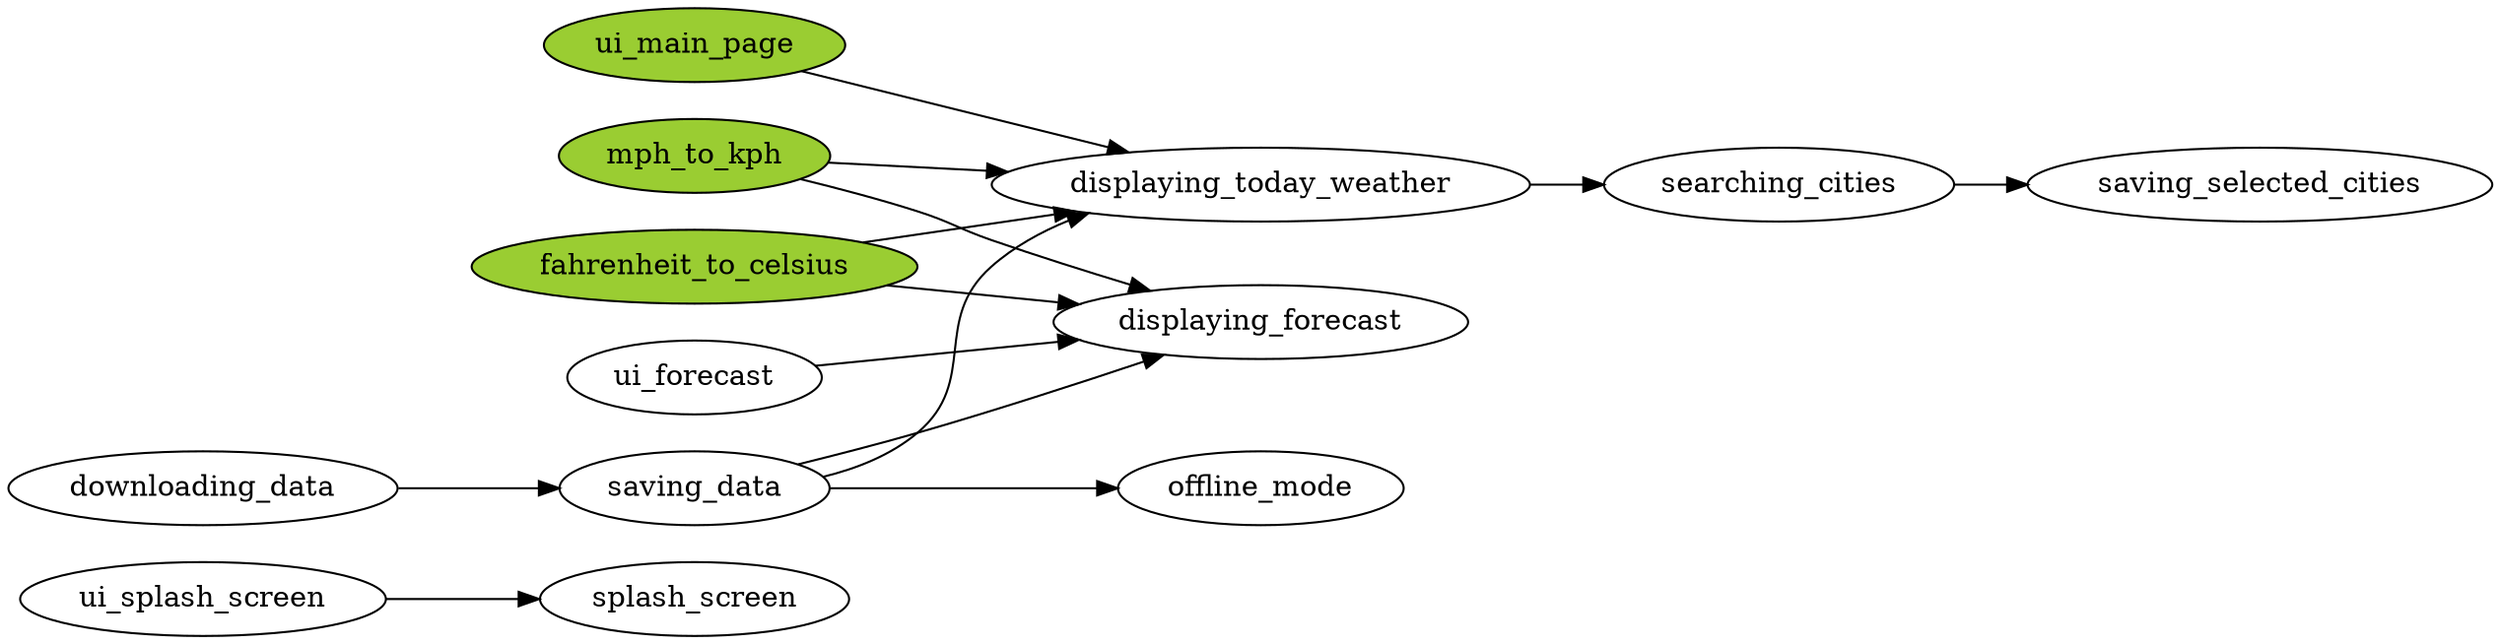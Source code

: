 digraph {
    rankdir=LR;

    ui_splash_screen -> splash_screen;
    ui_main_page -> displaying_today_weather;
    ui_forecast -> displaying_forecast;

    fahrenheit_to_celsius -> displaying_today_weather;
    fahrenheit_to_celsius -> displaying_forecast;
    mph_to_kph -> displaying_today_weather;
    mph_to_kph -> displaying_forecast;

    downloading_data -> saving_data;
    saving_data -> offline_mode;
    saving_data -> displaying_today_weather;
    saving_data -> displaying_forecast;

    displaying_today_weather -> searching_cities;
    searching_cities -> saving_selected_cities;





    ui_main_page  [style="filled", fillcolor="yellowgreen"];
    ui_forecast;
    ui_splash_screen;

    fahrenheit_to_celsius [style="filled", fillcolor="yellowgreen"];
    mph_to_kph            [style="filled", fillcolor="yellowgreen"];

    downloading_data;
    saving_data;

    splash_screen;
    displaying_today_weather;
    displaying_forecast;

    searching_cities;
    saving_selected_cities;

    offline_mode;
}

